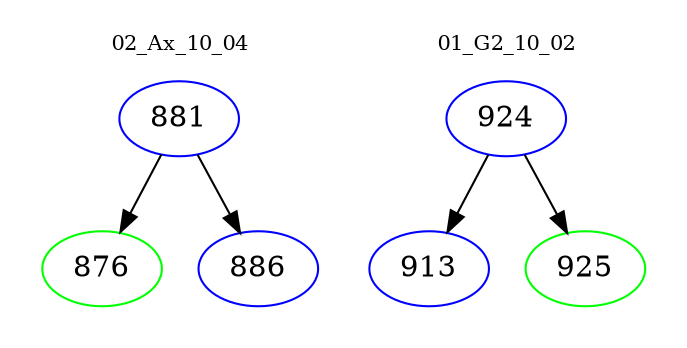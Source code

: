 digraph{
subgraph cluster_0 {
color = white
label = "02_Ax_10_04";
fontsize=10;
T0_881 [label="881", color="blue"]
T0_881 -> T0_876 [color="black"]
T0_876 [label="876", color="green"]
T0_881 -> T0_886 [color="black"]
T0_886 [label="886", color="blue"]
}
subgraph cluster_1 {
color = white
label = "01_G2_10_02";
fontsize=10;
T1_924 [label="924", color="blue"]
T1_924 -> T1_913 [color="black"]
T1_913 [label="913", color="blue"]
T1_924 -> T1_925 [color="black"]
T1_925 [label="925", color="green"]
}
}
